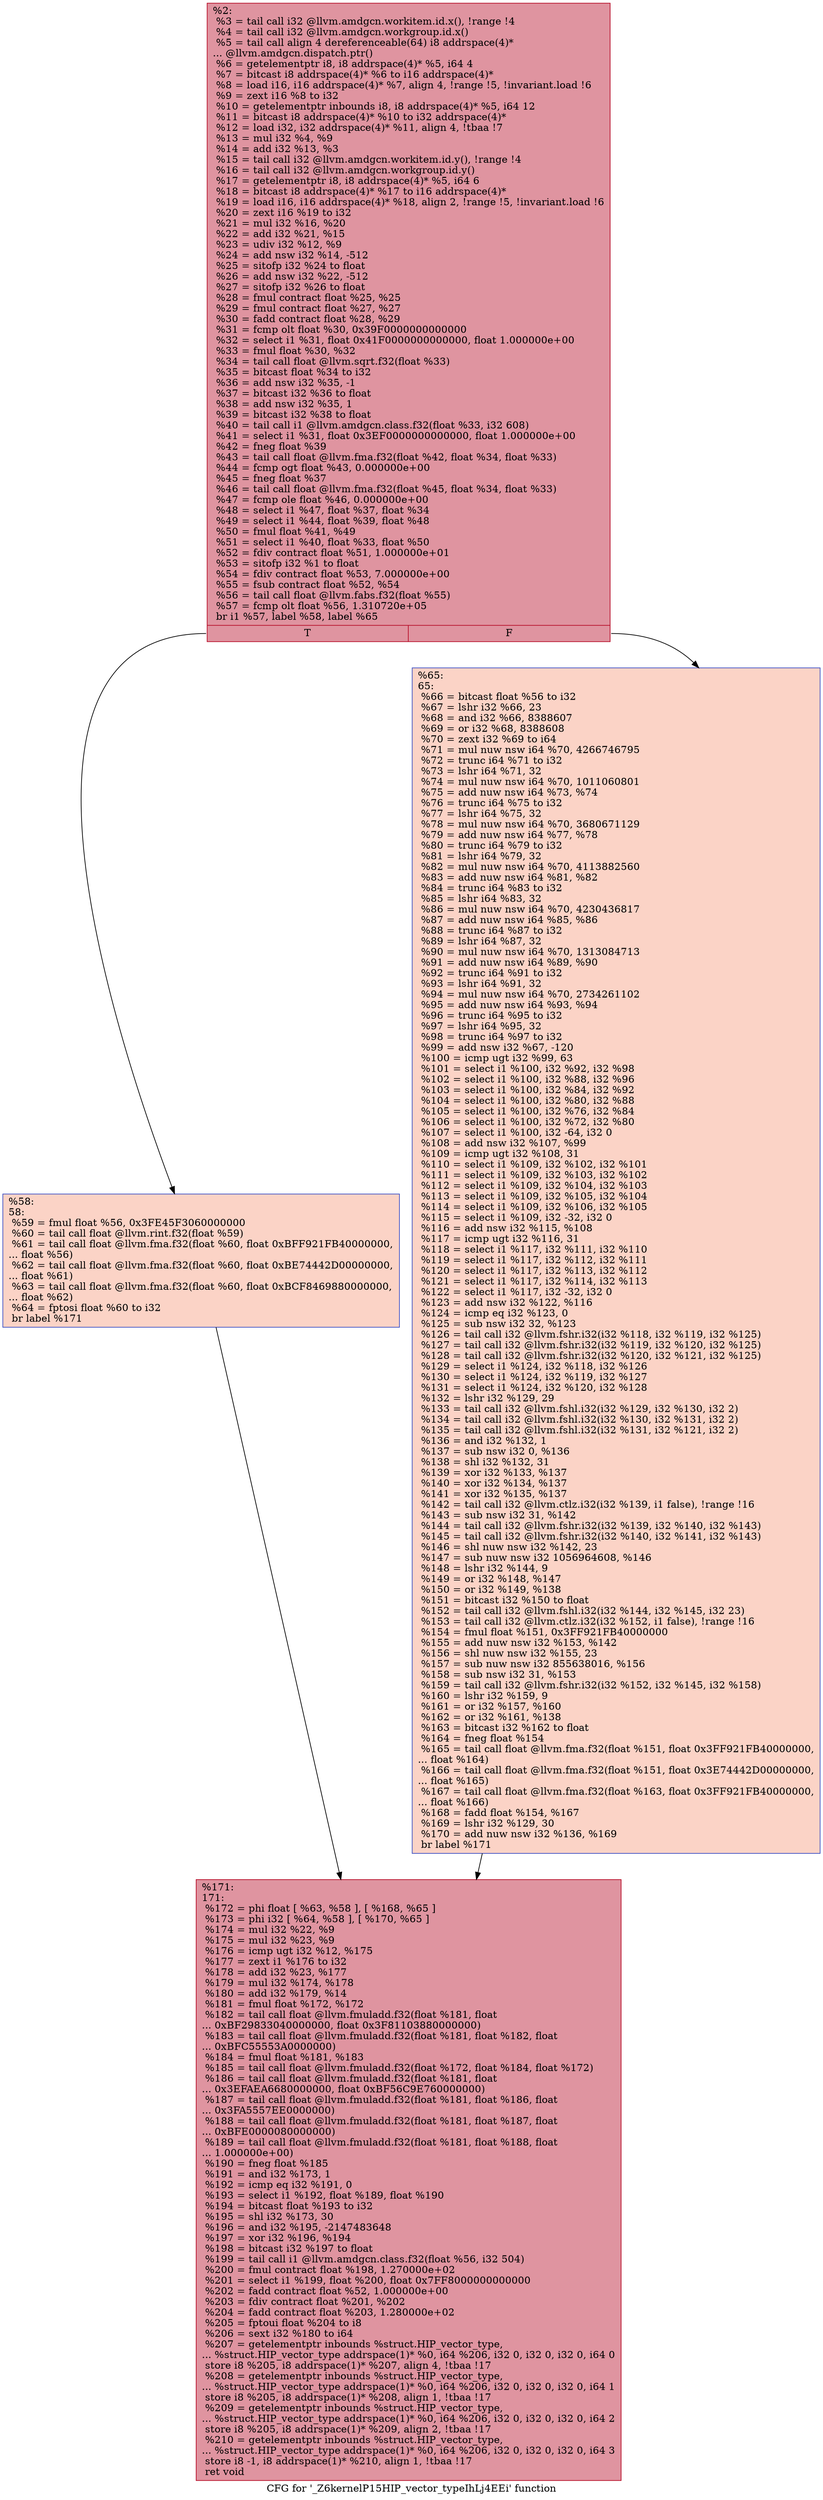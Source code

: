 digraph "CFG for '_Z6kernelP15HIP_vector_typeIhLj4EEi' function" {
	label="CFG for '_Z6kernelP15HIP_vector_typeIhLj4EEi' function";

	Node0x5a38460 [shape=record,color="#b70d28ff", style=filled, fillcolor="#b70d2870",label="{%2:\l  %3 = tail call i32 @llvm.amdgcn.workitem.id.x(), !range !4\l  %4 = tail call i32 @llvm.amdgcn.workgroup.id.x()\l  %5 = tail call align 4 dereferenceable(64) i8 addrspace(4)*\l... @llvm.amdgcn.dispatch.ptr()\l  %6 = getelementptr i8, i8 addrspace(4)* %5, i64 4\l  %7 = bitcast i8 addrspace(4)* %6 to i16 addrspace(4)*\l  %8 = load i16, i16 addrspace(4)* %7, align 4, !range !5, !invariant.load !6\l  %9 = zext i16 %8 to i32\l  %10 = getelementptr inbounds i8, i8 addrspace(4)* %5, i64 12\l  %11 = bitcast i8 addrspace(4)* %10 to i32 addrspace(4)*\l  %12 = load i32, i32 addrspace(4)* %11, align 4, !tbaa !7\l  %13 = mul i32 %4, %9\l  %14 = add i32 %13, %3\l  %15 = tail call i32 @llvm.amdgcn.workitem.id.y(), !range !4\l  %16 = tail call i32 @llvm.amdgcn.workgroup.id.y()\l  %17 = getelementptr i8, i8 addrspace(4)* %5, i64 6\l  %18 = bitcast i8 addrspace(4)* %17 to i16 addrspace(4)*\l  %19 = load i16, i16 addrspace(4)* %18, align 2, !range !5, !invariant.load !6\l  %20 = zext i16 %19 to i32\l  %21 = mul i32 %16, %20\l  %22 = add i32 %21, %15\l  %23 = udiv i32 %12, %9\l  %24 = add nsw i32 %14, -512\l  %25 = sitofp i32 %24 to float\l  %26 = add nsw i32 %22, -512\l  %27 = sitofp i32 %26 to float\l  %28 = fmul contract float %25, %25\l  %29 = fmul contract float %27, %27\l  %30 = fadd contract float %28, %29\l  %31 = fcmp olt float %30, 0x39F0000000000000\l  %32 = select i1 %31, float 0x41F0000000000000, float 1.000000e+00\l  %33 = fmul float %30, %32\l  %34 = tail call float @llvm.sqrt.f32(float %33)\l  %35 = bitcast float %34 to i32\l  %36 = add nsw i32 %35, -1\l  %37 = bitcast i32 %36 to float\l  %38 = add nsw i32 %35, 1\l  %39 = bitcast i32 %38 to float\l  %40 = tail call i1 @llvm.amdgcn.class.f32(float %33, i32 608)\l  %41 = select i1 %31, float 0x3EF0000000000000, float 1.000000e+00\l  %42 = fneg float %39\l  %43 = tail call float @llvm.fma.f32(float %42, float %34, float %33)\l  %44 = fcmp ogt float %43, 0.000000e+00\l  %45 = fneg float %37\l  %46 = tail call float @llvm.fma.f32(float %45, float %34, float %33)\l  %47 = fcmp ole float %46, 0.000000e+00\l  %48 = select i1 %47, float %37, float %34\l  %49 = select i1 %44, float %39, float %48\l  %50 = fmul float %41, %49\l  %51 = select i1 %40, float %33, float %50\l  %52 = fdiv contract float %51, 1.000000e+01\l  %53 = sitofp i32 %1 to float\l  %54 = fdiv contract float %53, 7.000000e+00\l  %55 = fsub contract float %52, %54\l  %56 = tail call float @llvm.fabs.f32(float %55)\l  %57 = fcmp olt float %56, 1.310720e+05\l  br i1 %57, label %58, label %65\l|{<s0>T|<s1>F}}"];
	Node0x5a38460:s0 -> Node0x5a416b0;
	Node0x5a38460:s1 -> Node0x5a41740;
	Node0x5a416b0 [shape=record,color="#3d50c3ff", style=filled, fillcolor="#f59c7d70",label="{%58:\l58:                                               \l  %59 = fmul float %56, 0x3FE45F3060000000\l  %60 = tail call float @llvm.rint.f32(float %59)\l  %61 = tail call float @llvm.fma.f32(float %60, float 0xBFF921FB40000000,\l... float %56)\l  %62 = tail call float @llvm.fma.f32(float %60, float 0xBE74442D00000000,\l... float %61)\l  %63 = tail call float @llvm.fma.f32(float %60, float 0xBCF8469880000000,\l... float %62)\l  %64 = fptosi float %60 to i32\l  br label %171\l}"];
	Node0x5a416b0 -> Node0x5a3fea0;
	Node0x5a41740 [shape=record,color="#3d50c3ff", style=filled, fillcolor="#f59c7d70",label="{%65:\l65:                                               \l  %66 = bitcast float %56 to i32\l  %67 = lshr i32 %66, 23\l  %68 = and i32 %66, 8388607\l  %69 = or i32 %68, 8388608\l  %70 = zext i32 %69 to i64\l  %71 = mul nuw nsw i64 %70, 4266746795\l  %72 = trunc i64 %71 to i32\l  %73 = lshr i64 %71, 32\l  %74 = mul nuw nsw i64 %70, 1011060801\l  %75 = add nuw nsw i64 %73, %74\l  %76 = trunc i64 %75 to i32\l  %77 = lshr i64 %75, 32\l  %78 = mul nuw nsw i64 %70, 3680671129\l  %79 = add nuw nsw i64 %77, %78\l  %80 = trunc i64 %79 to i32\l  %81 = lshr i64 %79, 32\l  %82 = mul nuw nsw i64 %70, 4113882560\l  %83 = add nuw nsw i64 %81, %82\l  %84 = trunc i64 %83 to i32\l  %85 = lshr i64 %83, 32\l  %86 = mul nuw nsw i64 %70, 4230436817\l  %87 = add nuw nsw i64 %85, %86\l  %88 = trunc i64 %87 to i32\l  %89 = lshr i64 %87, 32\l  %90 = mul nuw nsw i64 %70, 1313084713\l  %91 = add nuw nsw i64 %89, %90\l  %92 = trunc i64 %91 to i32\l  %93 = lshr i64 %91, 32\l  %94 = mul nuw nsw i64 %70, 2734261102\l  %95 = add nuw nsw i64 %93, %94\l  %96 = trunc i64 %95 to i32\l  %97 = lshr i64 %95, 32\l  %98 = trunc i64 %97 to i32\l  %99 = add nsw i32 %67, -120\l  %100 = icmp ugt i32 %99, 63\l  %101 = select i1 %100, i32 %92, i32 %98\l  %102 = select i1 %100, i32 %88, i32 %96\l  %103 = select i1 %100, i32 %84, i32 %92\l  %104 = select i1 %100, i32 %80, i32 %88\l  %105 = select i1 %100, i32 %76, i32 %84\l  %106 = select i1 %100, i32 %72, i32 %80\l  %107 = select i1 %100, i32 -64, i32 0\l  %108 = add nsw i32 %107, %99\l  %109 = icmp ugt i32 %108, 31\l  %110 = select i1 %109, i32 %102, i32 %101\l  %111 = select i1 %109, i32 %103, i32 %102\l  %112 = select i1 %109, i32 %104, i32 %103\l  %113 = select i1 %109, i32 %105, i32 %104\l  %114 = select i1 %109, i32 %106, i32 %105\l  %115 = select i1 %109, i32 -32, i32 0\l  %116 = add nsw i32 %115, %108\l  %117 = icmp ugt i32 %116, 31\l  %118 = select i1 %117, i32 %111, i32 %110\l  %119 = select i1 %117, i32 %112, i32 %111\l  %120 = select i1 %117, i32 %113, i32 %112\l  %121 = select i1 %117, i32 %114, i32 %113\l  %122 = select i1 %117, i32 -32, i32 0\l  %123 = add nsw i32 %122, %116\l  %124 = icmp eq i32 %123, 0\l  %125 = sub nsw i32 32, %123\l  %126 = tail call i32 @llvm.fshr.i32(i32 %118, i32 %119, i32 %125)\l  %127 = tail call i32 @llvm.fshr.i32(i32 %119, i32 %120, i32 %125)\l  %128 = tail call i32 @llvm.fshr.i32(i32 %120, i32 %121, i32 %125)\l  %129 = select i1 %124, i32 %118, i32 %126\l  %130 = select i1 %124, i32 %119, i32 %127\l  %131 = select i1 %124, i32 %120, i32 %128\l  %132 = lshr i32 %129, 29\l  %133 = tail call i32 @llvm.fshl.i32(i32 %129, i32 %130, i32 2)\l  %134 = tail call i32 @llvm.fshl.i32(i32 %130, i32 %131, i32 2)\l  %135 = tail call i32 @llvm.fshl.i32(i32 %131, i32 %121, i32 2)\l  %136 = and i32 %132, 1\l  %137 = sub nsw i32 0, %136\l  %138 = shl i32 %132, 31\l  %139 = xor i32 %133, %137\l  %140 = xor i32 %134, %137\l  %141 = xor i32 %135, %137\l  %142 = tail call i32 @llvm.ctlz.i32(i32 %139, i1 false), !range !16\l  %143 = sub nsw i32 31, %142\l  %144 = tail call i32 @llvm.fshr.i32(i32 %139, i32 %140, i32 %143)\l  %145 = tail call i32 @llvm.fshr.i32(i32 %140, i32 %141, i32 %143)\l  %146 = shl nuw nsw i32 %142, 23\l  %147 = sub nuw nsw i32 1056964608, %146\l  %148 = lshr i32 %144, 9\l  %149 = or i32 %148, %147\l  %150 = or i32 %149, %138\l  %151 = bitcast i32 %150 to float\l  %152 = tail call i32 @llvm.fshl.i32(i32 %144, i32 %145, i32 23)\l  %153 = tail call i32 @llvm.ctlz.i32(i32 %152, i1 false), !range !16\l  %154 = fmul float %151, 0x3FF921FB40000000\l  %155 = add nuw nsw i32 %153, %142\l  %156 = shl nuw nsw i32 %155, 23\l  %157 = sub nuw nsw i32 855638016, %156\l  %158 = sub nsw i32 31, %153\l  %159 = tail call i32 @llvm.fshr.i32(i32 %152, i32 %145, i32 %158)\l  %160 = lshr i32 %159, 9\l  %161 = or i32 %157, %160\l  %162 = or i32 %161, %138\l  %163 = bitcast i32 %162 to float\l  %164 = fneg float %154\l  %165 = tail call float @llvm.fma.f32(float %151, float 0x3FF921FB40000000,\l... float %164)\l  %166 = tail call float @llvm.fma.f32(float %151, float 0x3E74442D00000000,\l... float %165)\l  %167 = tail call float @llvm.fma.f32(float %163, float 0x3FF921FB40000000,\l... float %166)\l  %168 = fadd float %154, %167\l  %169 = lshr i32 %129, 30\l  %170 = add nuw nsw i32 %136, %169\l  br label %171\l}"];
	Node0x5a41740 -> Node0x5a3fea0;
	Node0x5a3fea0 [shape=record,color="#b70d28ff", style=filled, fillcolor="#b70d2870",label="{%171:\l171:                                              \l  %172 = phi float [ %63, %58 ], [ %168, %65 ]\l  %173 = phi i32 [ %64, %58 ], [ %170, %65 ]\l  %174 = mul i32 %22, %9\l  %175 = mul i32 %23, %9\l  %176 = icmp ugt i32 %12, %175\l  %177 = zext i1 %176 to i32\l  %178 = add i32 %23, %177\l  %179 = mul i32 %174, %178\l  %180 = add i32 %179, %14\l  %181 = fmul float %172, %172\l  %182 = tail call float @llvm.fmuladd.f32(float %181, float\l... 0xBF29833040000000, float 0x3F81103880000000)\l  %183 = tail call float @llvm.fmuladd.f32(float %181, float %182, float\l... 0xBFC55553A0000000)\l  %184 = fmul float %181, %183\l  %185 = tail call float @llvm.fmuladd.f32(float %172, float %184, float %172)\l  %186 = tail call float @llvm.fmuladd.f32(float %181, float\l... 0x3EFAEA6680000000, float 0xBF56C9E760000000)\l  %187 = tail call float @llvm.fmuladd.f32(float %181, float %186, float\l... 0x3FA5557EE0000000)\l  %188 = tail call float @llvm.fmuladd.f32(float %181, float %187, float\l... 0xBFE0000080000000)\l  %189 = tail call float @llvm.fmuladd.f32(float %181, float %188, float\l... 1.000000e+00)\l  %190 = fneg float %185\l  %191 = and i32 %173, 1\l  %192 = icmp eq i32 %191, 0\l  %193 = select i1 %192, float %189, float %190\l  %194 = bitcast float %193 to i32\l  %195 = shl i32 %173, 30\l  %196 = and i32 %195, -2147483648\l  %197 = xor i32 %196, %194\l  %198 = bitcast i32 %197 to float\l  %199 = tail call i1 @llvm.amdgcn.class.f32(float %56, i32 504)\l  %200 = fmul contract float %198, 1.270000e+02\l  %201 = select i1 %199, float %200, float 0x7FF8000000000000\l  %202 = fadd contract float %52, 1.000000e+00\l  %203 = fdiv contract float %201, %202\l  %204 = fadd contract float %203, 1.280000e+02\l  %205 = fptoui float %204 to i8\l  %206 = sext i32 %180 to i64\l  %207 = getelementptr inbounds %struct.HIP_vector_type,\l... %struct.HIP_vector_type addrspace(1)* %0, i64 %206, i32 0, i32 0, i32 0, i64 0\l  store i8 %205, i8 addrspace(1)* %207, align 4, !tbaa !17\l  %208 = getelementptr inbounds %struct.HIP_vector_type,\l... %struct.HIP_vector_type addrspace(1)* %0, i64 %206, i32 0, i32 0, i32 0, i64 1\l  store i8 %205, i8 addrspace(1)* %208, align 1, !tbaa !17\l  %209 = getelementptr inbounds %struct.HIP_vector_type,\l... %struct.HIP_vector_type addrspace(1)* %0, i64 %206, i32 0, i32 0, i32 0, i64 2\l  store i8 %205, i8 addrspace(1)* %209, align 2, !tbaa !17\l  %210 = getelementptr inbounds %struct.HIP_vector_type,\l... %struct.HIP_vector_type addrspace(1)* %0, i64 %206, i32 0, i32 0, i32 0, i64 3\l  store i8 -1, i8 addrspace(1)* %210, align 1, !tbaa !17\l  ret void\l}"];
}
